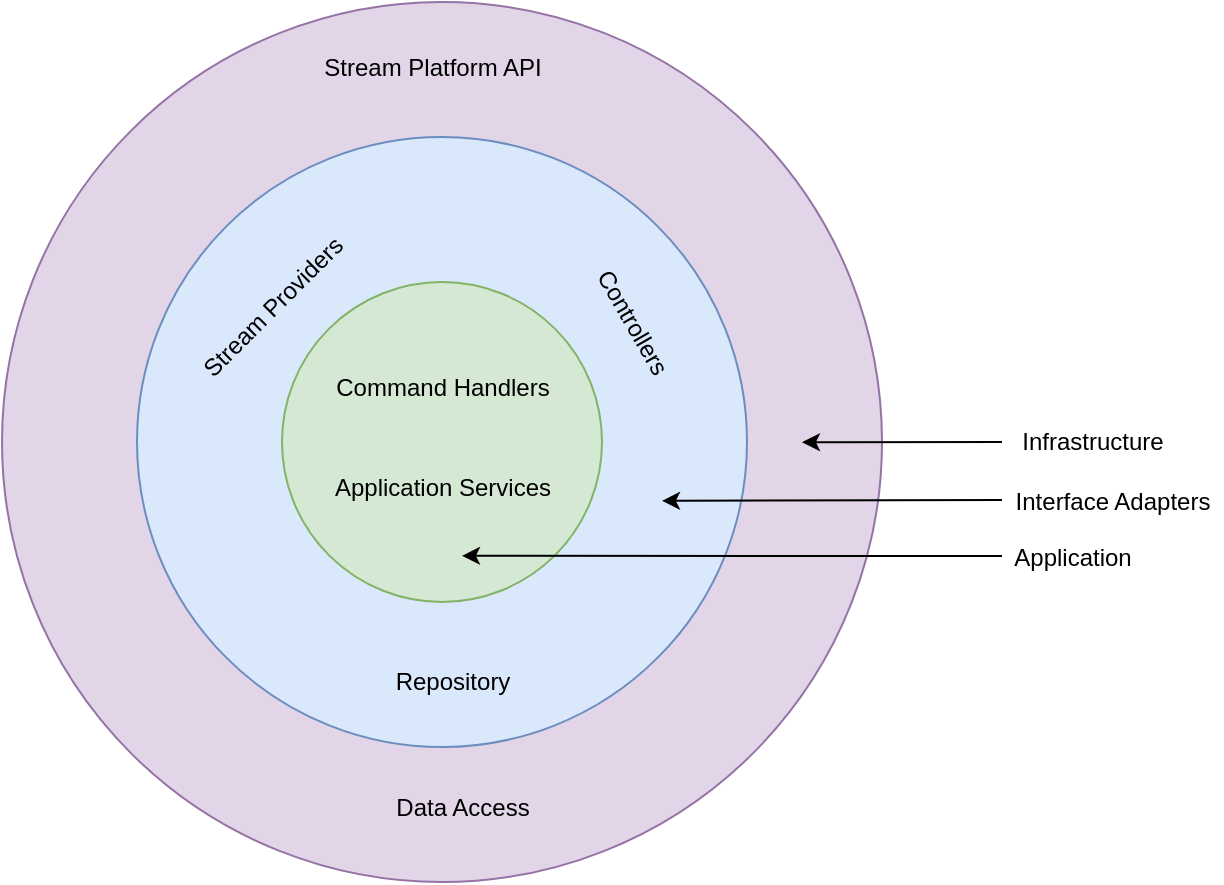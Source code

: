 <mxfile version="14.1.6" type="device"><diagram id="s3CTaFBBsZj8DIzrFhxJ" name="Page-1"><mxGraphModel dx="971" dy="506" grid="1" gridSize="10" guides="1" tooltips="1" connect="1" arrows="1" fold="1" page="1" pageScale="1" pageWidth="850" pageHeight="1100" math="0" shadow="0"><root><mxCell id="0"/><mxCell id="1" parent="0"/><mxCell id="lzjZZzdZl9T7OLuHpTUY-1" value="" style="ellipse;whiteSpace=wrap;html=1;aspect=fixed;fillColor=#e1d5e7;strokeColor=#9673a6;" vertex="1" parent="1"><mxGeometry x="370" y="430" width="440" height="440" as="geometry"/></mxCell><mxCell id="lzjZZzdZl9T7OLuHpTUY-2" value="" style="ellipse;whiteSpace=wrap;html=1;aspect=fixed;fillColor=#dae8fc;strokeColor=#6c8ebf;" vertex="1" parent="1"><mxGeometry x="437.5" y="497.5" width="305" height="305" as="geometry"/></mxCell><mxCell id="lzjZZzdZl9T7OLuHpTUY-3" value="" style="ellipse;whiteSpace=wrap;html=1;aspect=fixed;fillColor=#d5e8d4;strokeColor=#82b366;" vertex="1" parent="1"><mxGeometry x="510" y="570" width="160" height="160" as="geometry"/></mxCell><mxCell id="lzjZZzdZl9T7OLuHpTUY-4" value="Application Services" style="text;html=1;resizable=0;autosize=1;align=center;verticalAlign=middle;points=[];fillColor=none;strokeColor=none;rounded=0;" vertex="1" parent="1"><mxGeometry x="530" y="662.5" width="120" height="20" as="geometry"/></mxCell><mxCell id="lzjZZzdZl9T7OLuHpTUY-5" value="Stream Platform API" style="text;html=1;resizable=0;autosize=1;align=center;verticalAlign=middle;points=[];fillColor=none;strokeColor=none;rounded=0;rotation=0;" vertex="1" parent="1"><mxGeometry x="525" y="452.5" width="120" height="20" as="geometry"/></mxCell><mxCell id="lzjZZzdZl9T7OLuHpTUY-6" value="Controllers" style="text;html=1;resizable=0;autosize=1;align=center;verticalAlign=middle;points=[];fillColor=none;strokeColor=none;rounded=0;rotation=60;" vertex="1" parent="1"><mxGeometry x="650" y="580" width="70" height="20" as="geometry"/></mxCell><mxCell id="lzjZZzdZl9T7OLuHpTUY-7" value="Repository" style="text;html=1;resizable=0;autosize=1;align=center;verticalAlign=middle;points=[];fillColor=none;strokeColor=none;rounded=0;rotation=0;" vertex="1" parent="1"><mxGeometry x="560" y="760" width="70" height="20" as="geometry"/></mxCell><mxCell id="lzjZZzdZl9T7OLuHpTUY-8" value="Data Access" style="text;html=1;resizable=0;autosize=1;align=center;verticalAlign=middle;points=[];fillColor=none;strokeColor=none;rounded=0;rotation=0;" vertex="1" parent="1"><mxGeometry x="560" y="822.5" width="80" height="20" as="geometry"/></mxCell><mxCell id="lzjZZzdZl9T7OLuHpTUY-9" value="Command Handlers" style="text;html=1;resizable=0;autosize=1;align=center;verticalAlign=middle;points=[];fillColor=none;strokeColor=none;rounded=0;rotation=0;" vertex="1" parent="1"><mxGeometry x="530" y="612.5" width="120" height="20" as="geometry"/></mxCell><mxCell id="lzjZZzdZl9T7OLuHpTUY-11" value="" style="endArrow=classic;html=1;entryX=0.793;entryY=0.215;entryDx=0;entryDy=0;entryPerimeter=0;" edge="1" parent="1"><mxGeometry width="50" height="50" relative="1" as="geometry"><mxPoint x="870" y="679" as="sourcePoint"/><mxPoint x="700" y="679.43" as="targetPoint"/></mxGeometry></mxCell><mxCell id="lzjZZzdZl9T7OLuHpTUY-12" value="" style="endArrow=classic;html=1;entryX=0.793;entryY=0.215;entryDx=0;entryDy=0;entryPerimeter=0;" edge="1" parent="1"><mxGeometry width="50" height="50" relative="1" as="geometry"><mxPoint x="870" y="707" as="sourcePoint"/><mxPoint x="600" y="706.93" as="targetPoint"/></mxGeometry></mxCell><mxCell id="lzjZZzdZl9T7OLuHpTUY-13" value="" style="endArrow=classic;html=1;entryX=0.793;entryY=0.215;entryDx=0;entryDy=0;entryPerimeter=0;" edge="1" parent="1"><mxGeometry width="50" height="50" relative="1" as="geometry"><mxPoint x="870" y="650" as="sourcePoint"/><mxPoint x="770" y="650.1" as="targetPoint"/></mxGeometry></mxCell><mxCell id="lzjZZzdZl9T7OLuHpTUY-14" value="Infrastructure" style="text;html=1;resizable=0;autosize=1;align=center;verticalAlign=middle;points=[];fillColor=none;strokeColor=none;rounded=0;" vertex="1" parent="1"><mxGeometry x="870" y="640" width="90" height="20" as="geometry"/></mxCell><mxCell id="lzjZZzdZl9T7OLuHpTUY-15" value="Interface Adapters" style="text;html=1;resizable=0;autosize=1;align=center;verticalAlign=middle;points=[];fillColor=none;strokeColor=none;rounded=0;" vertex="1" parent="1"><mxGeometry x="870" y="670" width="110" height="20" as="geometry"/></mxCell><mxCell id="lzjZZzdZl9T7OLuHpTUY-16" value="Application" style="text;html=1;resizable=0;autosize=1;align=center;verticalAlign=middle;points=[];fillColor=none;strokeColor=none;rounded=0;" vertex="1" parent="1"><mxGeometry x="870" y="697.5" width="70" height="20" as="geometry"/></mxCell><mxCell id="lzjZZzdZl9T7OLuHpTUY-17" value="Stream Providers" style="text;html=1;resizable=0;autosize=1;align=center;verticalAlign=middle;points=[];fillColor=none;strokeColor=none;rounded=0;rotation=-45;" vertex="1" parent="1"><mxGeometry x="450" y="572.5" width="110" height="20" as="geometry"/></mxCell></root></mxGraphModel></diagram></mxfile>